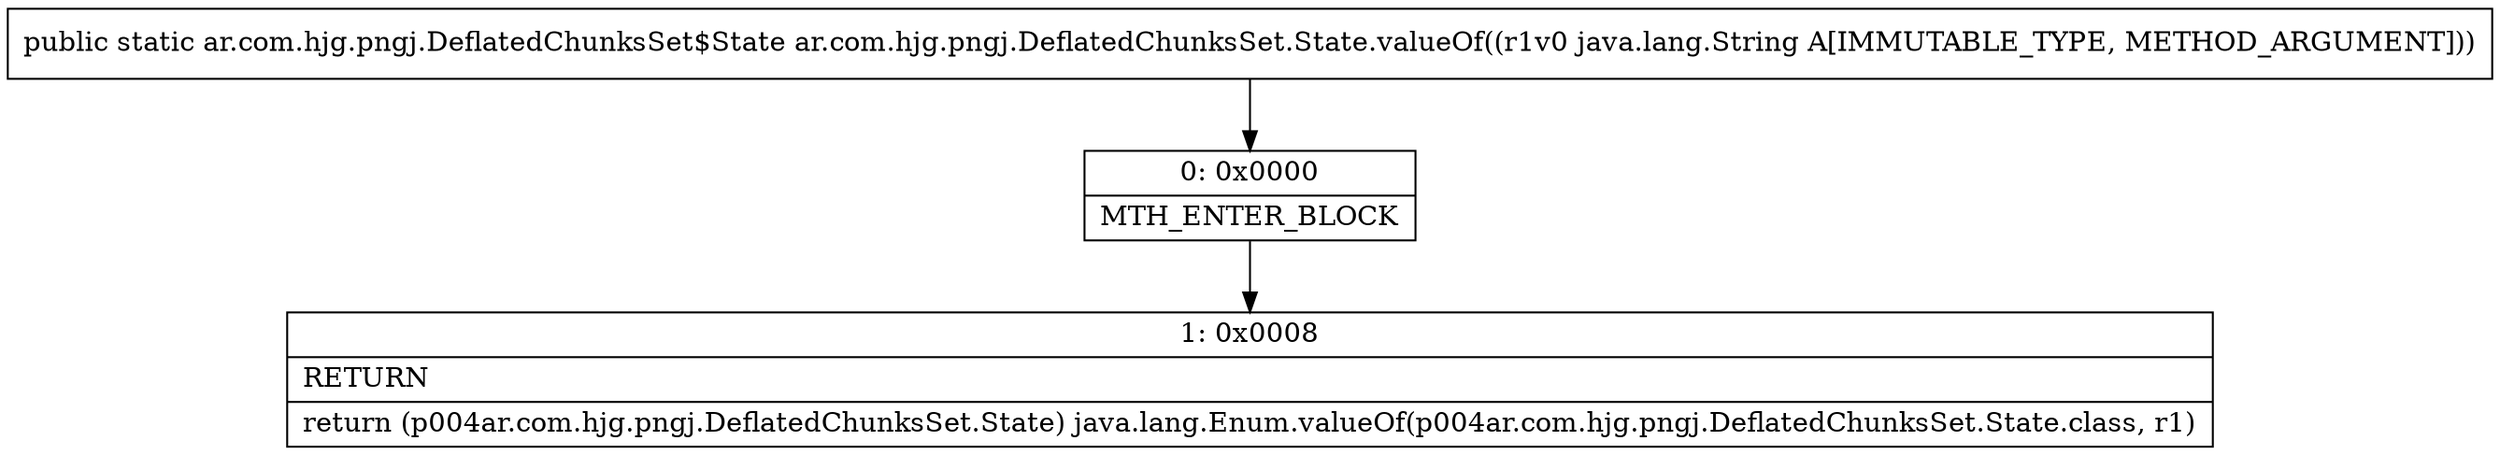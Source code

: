 digraph "CFG forar.com.hjg.pngj.DeflatedChunksSet.State.valueOf(Ljava\/lang\/String;)Lar\/com\/hjg\/pngj\/DeflatedChunksSet$State;" {
Node_0 [shape=record,label="{0\:\ 0x0000|MTH_ENTER_BLOCK\l}"];
Node_1 [shape=record,label="{1\:\ 0x0008|RETURN\l|return (p004ar.com.hjg.pngj.DeflatedChunksSet.State) java.lang.Enum.valueOf(p004ar.com.hjg.pngj.DeflatedChunksSet.State.class, r1)\l}"];
MethodNode[shape=record,label="{public static ar.com.hjg.pngj.DeflatedChunksSet$State ar.com.hjg.pngj.DeflatedChunksSet.State.valueOf((r1v0 java.lang.String A[IMMUTABLE_TYPE, METHOD_ARGUMENT])) }"];
MethodNode -> Node_0;
Node_0 -> Node_1;
}

